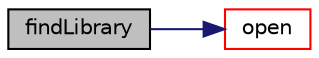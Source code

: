 digraph "findLibrary"
{
  bgcolor="transparent";
  edge [fontname="Helvetica",fontsize="10",labelfontname="Helvetica",labelfontsize="10"];
  node [fontname="Helvetica",fontsize="10",shape=record];
  rankdir="LR";
  Node1 [label="findLibrary",height=0.2,width=0.4,color="black", fillcolor="grey75", style="filled", fontcolor="black"];
  Node1 -> Node2 [color="midnightblue",fontsize="10",style="solid",fontname="Helvetica"];
  Node2 [label="open",height=0.2,width=0.4,color="red",URL="$a00577.html#a00b80852f2382ac0cd2778bfd7b0f16c",tooltip="Open the named library, optionally with warnings if problems occur. "];
}
